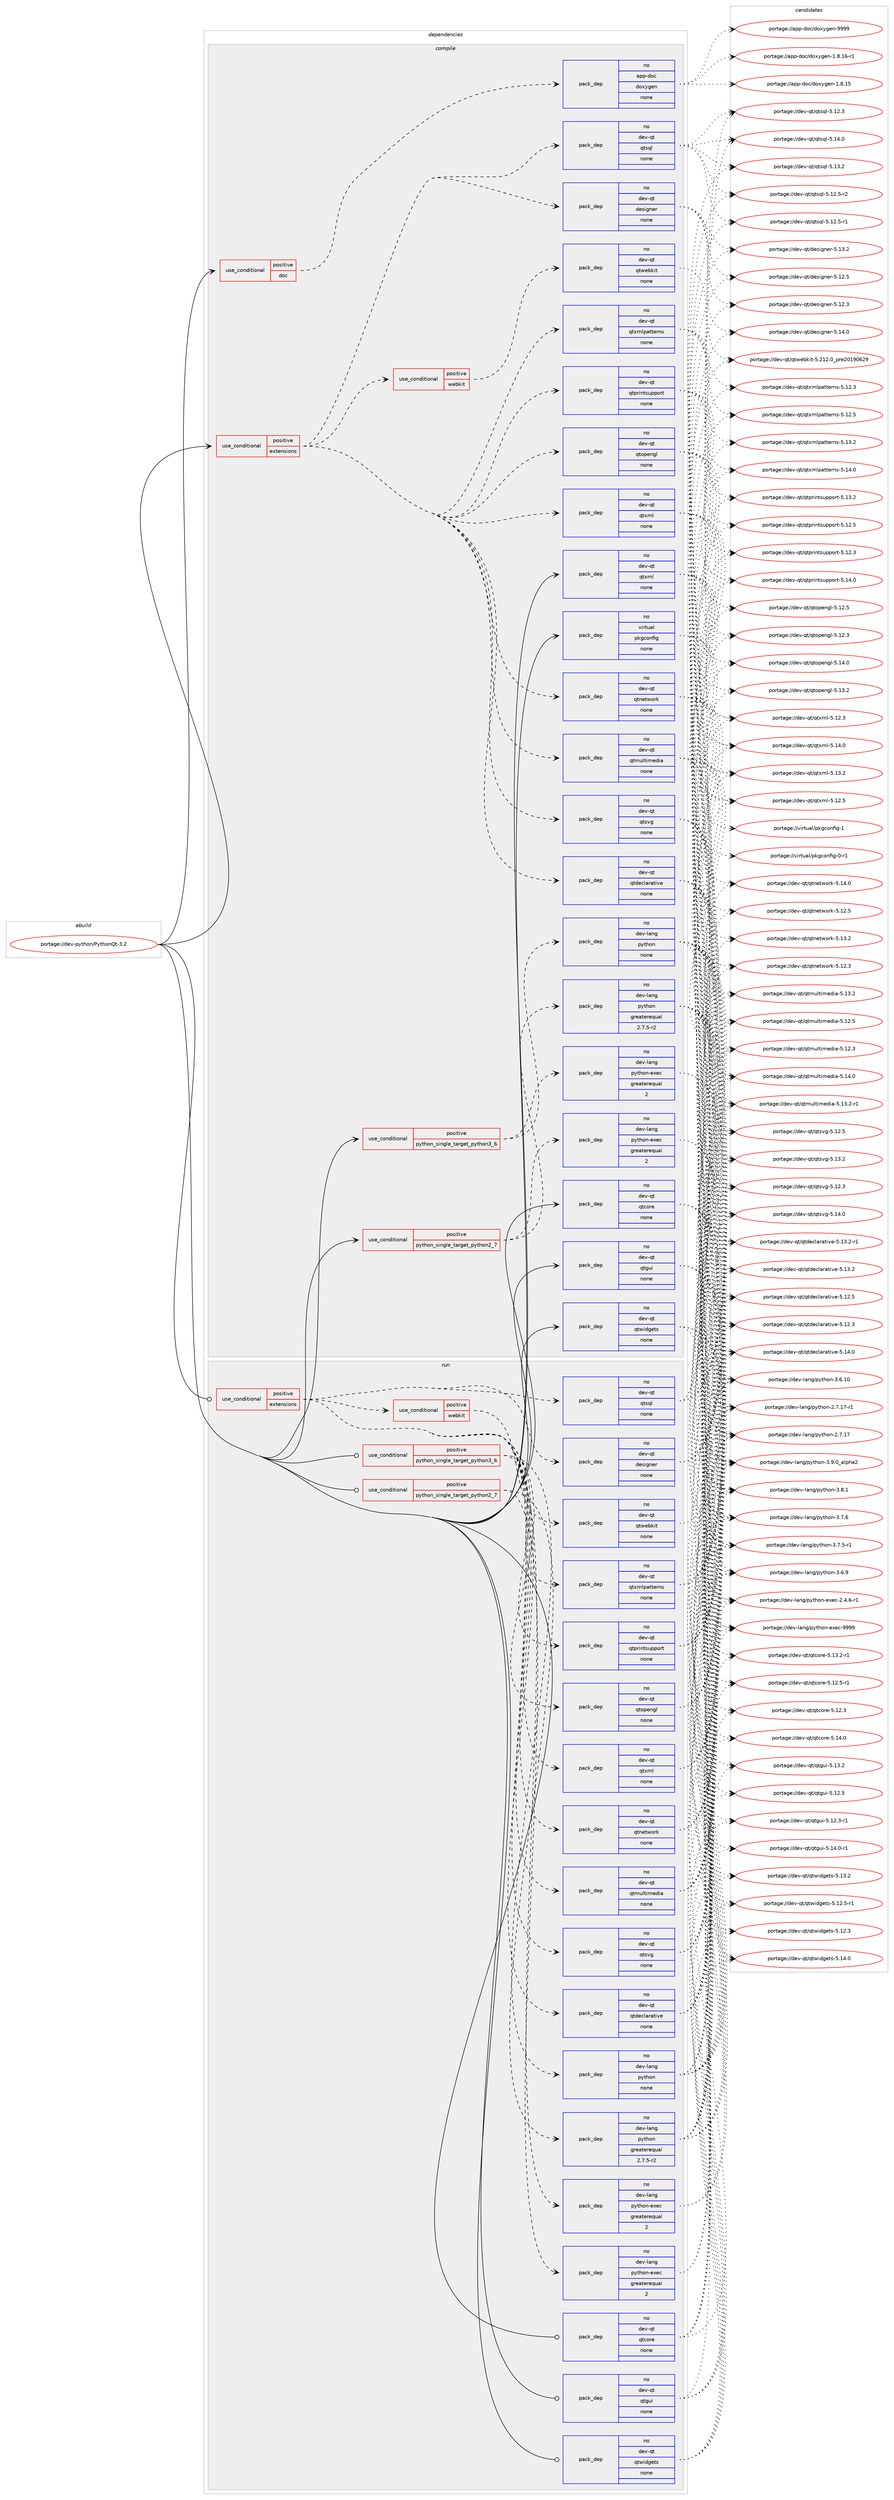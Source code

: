 digraph prolog {

# *************
# Graph options
# *************

newrank=true;
concentrate=true;
compound=true;
graph [rankdir=LR,fontname=Helvetica,fontsize=10,ranksep=1.5];#, ranksep=2.5, nodesep=0.2];
edge  [arrowhead=vee];
node  [fontname=Helvetica,fontsize=10];

# **********
# The ebuild
# **********

subgraph cluster_leftcol {
color=gray;
rank=same;
label=<<i>ebuild</i>>;
id [label="portage://dev-python/PythonQt-3.2", color=red, width=4, href="../dev-python/PythonQt-3.2.svg"];
}

# ****************
# The dependencies
# ****************

subgraph cluster_midcol {
color=gray;
label=<<i>dependencies</i>>;
subgraph cluster_compile {
fillcolor="#eeeeee";
style=filled;
label=<<i>compile</i>>;
subgraph cond119326 {
dependency472712 [label=<<TABLE BORDER="0" CELLBORDER="1" CELLSPACING="0" CELLPADDING="4"><TR><TD ROWSPAN="3" CELLPADDING="10">use_conditional</TD></TR><TR><TD>positive</TD></TR><TR><TD>doc</TD></TR></TABLE>>, shape=none, color=red];
subgraph pack348369 {
dependency472713 [label=<<TABLE BORDER="0" CELLBORDER="1" CELLSPACING="0" CELLPADDING="4" WIDTH="220"><TR><TD ROWSPAN="6" CELLPADDING="30">pack_dep</TD></TR><TR><TD WIDTH="110">no</TD></TR><TR><TD>app-doc</TD></TR><TR><TD>doxygen</TD></TR><TR><TD>none</TD></TR><TR><TD></TD></TR></TABLE>>, shape=none, color=blue];
}
dependency472712:e -> dependency472713:w [weight=20,style="dashed",arrowhead="vee"];
}
id:e -> dependency472712:w [weight=20,style="solid",arrowhead="vee"];
subgraph cond119327 {
dependency472714 [label=<<TABLE BORDER="0" CELLBORDER="1" CELLSPACING="0" CELLPADDING="4"><TR><TD ROWSPAN="3" CELLPADDING="10">use_conditional</TD></TR><TR><TD>positive</TD></TR><TR><TD>extensions</TD></TR></TABLE>>, shape=none, color=red];
subgraph pack348370 {
dependency472715 [label=<<TABLE BORDER="0" CELLBORDER="1" CELLSPACING="0" CELLPADDING="4" WIDTH="220"><TR><TD ROWSPAN="6" CELLPADDING="30">pack_dep</TD></TR><TR><TD WIDTH="110">no</TD></TR><TR><TD>dev-qt</TD></TR><TR><TD>designer</TD></TR><TR><TD>none</TD></TR><TR><TD></TD></TR></TABLE>>, shape=none, color=blue];
}
dependency472714:e -> dependency472715:w [weight=20,style="dashed",arrowhead="vee"];
subgraph pack348371 {
dependency472716 [label=<<TABLE BORDER="0" CELLBORDER="1" CELLSPACING="0" CELLPADDING="4" WIDTH="220"><TR><TD ROWSPAN="6" CELLPADDING="30">pack_dep</TD></TR><TR><TD WIDTH="110">no</TD></TR><TR><TD>dev-qt</TD></TR><TR><TD>qtdeclarative</TD></TR><TR><TD>none</TD></TR><TR><TD></TD></TR></TABLE>>, shape=none, color=blue];
}
dependency472714:e -> dependency472716:w [weight=20,style="dashed",arrowhead="vee"];
subgraph pack348372 {
dependency472717 [label=<<TABLE BORDER="0" CELLBORDER="1" CELLSPACING="0" CELLPADDING="4" WIDTH="220"><TR><TD ROWSPAN="6" CELLPADDING="30">pack_dep</TD></TR><TR><TD WIDTH="110">no</TD></TR><TR><TD>dev-qt</TD></TR><TR><TD>qtmultimedia</TD></TR><TR><TD>none</TD></TR><TR><TD></TD></TR></TABLE>>, shape=none, color=blue];
}
dependency472714:e -> dependency472717:w [weight=20,style="dashed",arrowhead="vee"];
subgraph pack348373 {
dependency472718 [label=<<TABLE BORDER="0" CELLBORDER="1" CELLSPACING="0" CELLPADDING="4" WIDTH="220"><TR><TD ROWSPAN="6" CELLPADDING="30">pack_dep</TD></TR><TR><TD WIDTH="110">no</TD></TR><TR><TD>dev-qt</TD></TR><TR><TD>qtnetwork</TD></TR><TR><TD>none</TD></TR><TR><TD></TD></TR></TABLE>>, shape=none, color=blue];
}
dependency472714:e -> dependency472718:w [weight=20,style="dashed",arrowhead="vee"];
subgraph pack348374 {
dependency472719 [label=<<TABLE BORDER="0" CELLBORDER="1" CELLSPACING="0" CELLPADDING="4" WIDTH="220"><TR><TD ROWSPAN="6" CELLPADDING="30">pack_dep</TD></TR><TR><TD WIDTH="110">no</TD></TR><TR><TD>dev-qt</TD></TR><TR><TD>qtopengl</TD></TR><TR><TD>none</TD></TR><TR><TD></TD></TR></TABLE>>, shape=none, color=blue];
}
dependency472714:e -> dependency472719:w [weight=20,style="dashed",arrowhead="vee"];
subgraph pack348375 {
dependency472720 [label=<<TABLE BORDER="0" CELLBORDER="1" CELLSPACING="0" CELLPADDING="4" WIDTH="220"><TR><TD ROWSPAN="6" CELLPADDING="30">pack_dep</TD></TR><TR><TD WIDTH="110">no</TD></TR><TR><TD>dev-qt</TD></TR><TR><TD>qtprintsupport</TD></TR><TR><TD>none</TD></TR><TR><TD></TD></TR></TABLE>>, shape=none, color=blue];
}
dependency472714:e -> dependency472720:w [weight=20,style="dashed",arrowhead="vee"];
subgraph pack348376 {
dependency472721 [label=<<TABLE BORDER="0" CELLBORDER="1" CELLSPACING="0" CELLPADDING="4" WIDTH="220"><TR><TD ROWSPAN="6" CELLPADDING="30">pack_dep</TD></TR><TR><TD WIDTH="110">no</TD></TR><TR><TD>dev-qt</TD></TR><TR><TD>qtsql</TD></TR><TR><TD>none</TD></TR><TR><TD></TD></TR></TABLE>>, shape=none, color=blue];
}
dependency472714:e -> dependency472721:w [weight=20,style="dashed",arrowhead="vee"];
subgraph pack348377 {
dependency472722 [label=<<TABLE BORDER="0" CELLBORDER="1" CELLSPACING="0" CELLPADDING="4" WIDTH="220"><TR><TD ROWSPAN="6" CELLPADDING="30">pack_dep</TD></TR><TR><TD WIDTH="110">no</TD></TR><TR><TD>dev-qt</TD></TR><TR><TD>qtsvg</TD></TR><TR><TD>none</TD></TR><TR><TD></TD></TR></TABLE>>, shape=none, color=blue];
}
dependency472714:e -> dependency472722:w [weight=20,style="dashed",arrowhead="vee"];
subgraph pack348378 {
dependency472723 [label=<<TABLE BORDER="0" CELLBORDER="1" CELLSPACING="0" CELLPADDING="4" WIDTH="220"><TR><TD ROWSPAN="6" CELLPADDING="30">pack_dep</TD></TR><TR><TD WIDTH="110">no</TD></TR><TR><TD>dev-qt</TD></TR><TR><TD>qtxml</TD></TR><TR><TD>none</TD></TR><TR><TD></TD></TR></TABLE>>, shape=none, color=blue];
}
dependency472714:e -> dependency472723:w [weight=20,style="dashed",arrowhead="vee"];
subgraph pack348379 {
dependency472724 [label=<<TABLE BORDER="0" CELLBORDER="1" CELLSPACING="0" CELLPADDING="4" WIDTH="220"><TR><TD ROWSPAN="6" CELLPADDING="30">pack_dep</TD></TR><TR><TD WIDTH="110">no</TD></TR><TR><TD>dev-qt</TD></TR><TR><TD>qtxmlpatterns</TD></TR><TR><TD>none</TD></TR><TR><TD></TD></TR></TABLE>>, shape=none, color=blue];
}
dependency472714:e -> dependency472724:w [weight=20,style="dashed",arrowhead="vee"];
subgraph cond119328 {
dependency472725 [label=<<TABLE BORDER="0" CELLBORDER="1" CELLSPACING="0" CELLPADDING="4"><TR><TD ROWSPAN="3" CELLPADDING="10">use_conditional</TD></TR><TR><TD>positive</TD></TR><TR><TD>webkit</TD></TR></TABLE>>, shape=none, color=red];
subgraph pack348380 {
dependency472726 [label=<<TABLE BORDER="0" CELLBORDER="1" CELLSPACING="0" CELLPADDING="4" WIDTH="220"><TR><TD ROWSPAN="6" CELLPADDING="30">pack_dep</TD></TR><TR><TD WIDTH="110">no</TD></TR><TR><TD>dev-qt</TD></TR><TR><TD>qtwebkit</TD></TR><TR><TD>none</TD></TR><TR><TD></TD></TR></TABLE>>, shape=none, color=blue];
}
dependency472725:e -> dependency472726:w [weight=20,style="dashed",arrowhead="vee"];
}
dependency472714:e -> dependency472725:w [weight=20,style="dashed",arrowhead="vee"];
}
id:e -> dependency472714:w [weight=20,style="solid",arrowhead="vee"];
subgraph cond119329 {
dependency472727 [label=<<TABLE BORDER="0" CELLBORDER="1" CELLSPACING="0" CELLPADDING="4"><TR><TD ROWSPAN="3" CELLPADDING="10">use_conditional</TD></TR><TR><TD>positive</TD></TR><TR><TD>python_single_target_python2_7</TD></TR></TABLE>>, shape=none, color=red];
subgraph pack348381 {
dependency472728 [label=<<TABLE BORDER="0" CELLBORDER="1" CELLSPACING="0" CELLPADDING="4" WIDTH="220"><TR><TD ROWSPAN="6" CELLPADDING="30">pack_dep</TD></TR><TR><TD WIDTH="110">no</TD></TR><TR><TD>dev-lang</TD></TR><TR><TD>python</TD></TR><TR><TD>greaterequal</TD></TR><TR><TD>2.7.5-r2</TD></TR></TABLE>>, shape=none, color=blue];
}
dependency472727:e -> dependency472728:w [weight=20,style="dashed",arrowhead="vee"];
subgraph pack348382 {
dependency472729 [label=<<TABLE BORDER="0" CELLBORDER="1" CELLSPACING="0" CELLPADDING="4" WIDTH="220"><TR><TD ROWSPAN="6" CELLPADDING="30">pack_dep</TD></TR><TR><TD WIDTH="110">no</TD></TR><TR><TD>dev-lang</TD></TR><TR><TD>python-exec</TD></TR><TR><TD>greaterequal</TD></TR><TR><TD>2</TD></TR></TABLE>>, shape=none, color=blue];
}
dependency472727:e -> dependency472729:w [weight=20,style="dashed",arrowhead="vee"];
}
id:e -> dependency472727:w [weight=20,style="solid",arrowhead="vee"];
subgraph cond119330 {
dependency472730 [label=<<TABLE BORDER="0" CELLBORDER="1" CELLSPACING="0" CELLPADDING="4"><TR><TD ROWSPAN="3" CELLPADDING="10">use_conditional</TD></TR><TR><TD>positive</TD></TR><TR><TD>python_single_target_python3_6</TD></TR></TABLE>>, shape=none, color=red];
subgraph pack348383 {
dependency472731 [label=<<TABLE BORDER="0" CELLBORDER="1" CELLSPACING="0" CELLPADDING="4" WIDTH="220"><TR><TD ROWSPAN="6" CELLPADDING="30">pack_dep</TD></TR><TR><TD WIDTH="110">no</TD></TR><TR><TD>dev-lang</TD></TR><TR><TD>python</TD></TR><TR><TD>none</TD></TR><TR><TD></TD></TR></TABLE>>, shape=none, color=blue];
}
dependency472730:e -> dependency472731:w [weight=20,style="dashed",arrowhead="vee"];
subgraph pack348384 {
dependency472732 [label=<<TABLE BORDER="0" CELLBORDER="1" CELLSPACING="0" CELLPADDING="4" WIDTH="220"><TR><TD ROWSPAN="6" CELLPADDING="30">pack_dep</TD></TR><TR><TD WIDTH="110">no</TD></TR><TR><TD>dev-lang</TD></TR><TR><TD>python-exec</TD></TR><TR><TD>greaterequal</TD></TR><TR><TD>2</TD></TR></TABLE>>, shape=none, color=blue];
}
dependency472730:e -> dependency472732:w [weight=20,style="dashed",arrowhead="vee"];
}
id:e -> dependency472730:w [weight=20,style="solid",arrowhead="vee"];
subgraph pack348385 {
dependency472733 [label=<<TABLE BORDER="0" CELLBORDER="1" CELLSPACING="0" CELLPADDING="4" WIDTH="220"><TR><TD ROWSPAN="6" CELLPADDING="30">pack_dep</TD></TR><TR><TD WIDTH="110">no</TD></TR><TR><TD>dev-qt</TD></TR><TR><TD>qtcore</TD></TR><TR><TD>none</TD></TR><TR><TD></TD></TR></TABLE>>, shape=none, color=blue];
}
id:e -> dependency472733:w [weight=20,style="solid",arrowhead="vee"];
subgraph pack348386 {
dependency472734 [label=<<TABLE BORDER="0" CELLBORDER="1" CELLSPACING="0" CELLPADDING="4" WIDTH="220"><TR><TD ROWSPAN="6" CELLPADDING="30">pack_dep</TD></TR><TR><TD WIDTH="110">no</TD></TR><TR><TD>dev-qt</TD></TR><TR><TD>qtgui</TD></TR><TR><TD>none</TD></TR><TR><TD></TD></TR></TABLE>>, shape=none, color=blue];
}
id:e -> dependency472734:w [weight=20,style="solid",arrowhead="vee"];
subgraph pack348387 {
dependency472735 [label=<<TABLE BORDER="0" CELLBORDER="1" CELLSPACING="0" CELLPADDING="4" WIDTH="220"><TR><TD ROWSPAN="6" CELLPADDING="30">pack_dep</TD></TR><TR><TD WIDTH="110">no</TD></TR><TR><TD>dev-qt</TD></TR><TR><TD>qtwidgets</TD></TR><TR><TD>none</TD></TR><TR><TD></TD></TR></TABLE>>, shape=none, color=blue];
}
id:e -> dependency472735:w [weight=20,style="solid",arrowhead="vee"];
subgraph pack348388 {
dependency472736 [label=<<TABLE BORDER="0" CELLBORDER="1" CELLSPACING="0" CELLPADDING="4" WIDTH="220"><TR><TD ROWSPAN="6" CELLPADDING="30">pack_dep</TD></TR><TR><TD WIDTH="110">no</TD></TR><TR><TD>dev-qt</TD></TR><TR><TD>qtxml</TD></TR><TR><TD>none</TD></TR><TR><TD></TD></TR></TABLE>>, shape=none, color=blue];
}
id:e -> dependency472736:w [weight=20,style="solid",arrowhead="vee"];
subgraph pack348389 {
dependency472737 [label=<<TABLE BORDER="0" CELLBORDER="1" CELLSPACING="0" CELLPADDING="4" WIDTH="220"><TR><TD ROWSPAN="6" CELLPADDING="30">pack_dep</TD></TR><TR><TD WIDTH="110">no</TD></TR><TR><TD>virtual</TD></TR><TR><TD>pkgconfig</TD></TR><TR><TD>none</TD></TR><TR><TD></TD></TR></TABLE>>, shape=none, color=blue];
}
id:e -> dependency472737:w [weight=20,style="solid",arrowhead="vee"];
}
subgraph cluster_compileandrun {
fillcolor="#eeeeee";
style=filled;
label=<<i>compile and run</i>>;
}
subgraph cluster_run {
fillcolor="#eeeeee";
style=filled;
label=<<i>run</i>>;
subgraph cond119331 {
dependency472738 [label=<<TABLE BORDER="0" CELLBORDER="1" CELLSPACING="0" CELLPADDING="4"><TR><TD ROWSPAN="3" CELLPADDING="10">use_conditional</TD></TR><TR><TD>positive</TD></TR><TR><TD>extensions</TD></TR></TABLE>>, shape=none, color=red];
subgraph pack348390 {
dependency472739 [label=<<TABLE BORDER="0" CELLBORDER="1" CELLSPACING="0" CELLPADDING="4" WIDTH="220"><TR><TD ROWSPAN="6" CELLPADDING="30">pack_dep</TD></TR><TR><TD WIDTH="110">no</TD></TR><TR><TD>dev-qt</TD></TR><TR><TD>designer</TD></TR><TR><TD>none</TD></TR><TR><TD></TD></TR></TABLE>>, shape=none, color=blue];
}
dependency472738:e -> dependency472739:w [weight=20,style="dashed",arrowhead="vee"];
subgraph pack348391 {
dependency472740 [label=<<TABLE BORDER="0" CELLBORDER="1" CELLSPACING="0" CELLPADDING="4" WIDTH="220"><TR><TD ROWSPAN="6" CELLPADDING="30">pack_dep</TD></TR><TR><TD WIDTH="110">no</TD></TR><TR><TD>dev-qt</TD></TR><TR><TD>qtdeclarative</TD></TR><TR><TD>none</TD></TR><TR><TD></TD></TR></TABLE>>, shape=none, color=blue];
}
dependency472738:e -> dependency472740:w [weight=20,style="dashed",arrowhead="vee"];
subgraph pack348392 {
dependency472741 [label=<<TABLE BORDER="0" CELLBORDER="1" CELLSPACING="0" CELLPADDING="4" WIDTH="220"><TR><TD ROWSPAN="6" CELLPADDING="30">pack_dep</TD></TR><TR><TD WIDTH="110">no</TD></TR><TR><TD>dev-qt</TD></TR><TR><TD>qtmultimedia</TD></TR><TR><TD>none</TD></TR><TR><TD></TD></TR></TABLE>>, shape=none, color=blue];
}
dependency472738:e -> dependency472741:w [weight=20,style="dashed",arrowhead="vee"];
subgraph pack348393 {
dependency472742 [label=<<TABLE BORDER="0" CELLBORDER="1" CELLSPACING="0" CELLPADDING="4" WIDTH="220"><TR><TD ROWSPAN="6" CELLPADDING="30">pack_dep</TD></TR><TR><TD WIDTH="110">no</TD></TR><TR><TD>dev-qt</TD></TR><TR><TD>qtnetwork</TD></TR><TR><TD>none</TD></TR><TR><TD></TD></TR></TABLE>>, shape=none, color=blue];
}
dependency472738:e -> dependency472742:w [weight=20,style="dashed",arrowhead="vee"];
subgraph pack348394 {
dependency472743 [label=<<TABLE BORDER="0" CELLBORDER="1" CELLSPACING="0" CELLPADDING="4" WIDTH="220"><TR><TD ROWSPAN="6" CELLPADDING="30">pack_dep</TD></TR><TR><TD WIDTH="110">no</TD></TR><TR><TD>dev-qt</TD></TR><TR><TD>qtopengl</TD></TR><TR><TD>none</TD></TR><TR><TD></TD></TR></TABLE>>, shape=none, color=blue];
}
dependency472738:e -> dependency472743:w [weight=20,style="dashed",arrowhead="vee"];
subgraph pack348395 {
dependency472744 [label=<<TABLE BORDER="0" CELLBORDER="1" CELLSPACING="0" CELLPADDING="4" WIDTH="220"><TR><TD ROWSPAN="6" CELLPADDING="30">pack_dep</TD></TR><TR><TD WIDTH="110">no</TD></TR><TR><TD>dev-qt</TD></TR><TR><TD>qtprintsupport</TD></TR><TR><TD>none</TD></TR><TR><TD></TD></TR></TABLE>>, shape=none, color=blue];
}
dependency472738:e -> dependency472744:w [weight=20,style="dashed",arrowhead="vee"];
subgraph pack348396 {
dependency472745 [label=<<TABLE BORDER="0" CELLBORDER="1" CELLSPACING="0" CELLPADDING="4" WIDTH="220"><TR><TD ROWSPAN="6" CELLPADDING="30">pack_dep</TD></TR><TR><TD WIDTH="110">no</TD></TR><TR><TD>dev-qt</TD></TR><TR><TD>qtsql</TD></TR><TR><TD>none</TD></TR><TR><TD></TD></TR></TABLE>>, shape=none, color=blue];
}
dependency472738:e -> dependency472745:w [weight=20,style="dashed",arrowhead="vee"];
subgraph pack348397 {
dependency472746 [label=<<TABLE BORDER="0" CELLBORDER="1" CELLSPACING="0" CELLPADDING="4" WIDTH="220"><TR><TD ROWSPAN="6" CELLPADDING="30">pack_dep</TD></TR><TR><TD WIDTH="110">no</TD></TR><TR><TD>dev-qt</TD></TR><TR><TD>qtsvg</TD></TR><TR><TD>none</TD></TR><TR><TD></TD></TR></TABLE>>, shape=none, color=blue];
}
dependency472738:e -> dependency472746:w [weight=20,style="dashed",arrowhead="vee"];
subgraph pack348398 {
dependency472747 [label=<<TABLE BORDER="0" CELLBORDER="1" CELLSPACING="0" CELLPADDING="4" WIDTH="220"><TR><TD ROWSPAN="6" CELLPADDING="30">pack_dep</TD></TR><TR><TD WIDTH="110">no</TD></TR><TR><TD>dev-qt</TD></TR><TR><TD>qtxml</TD></TR><TR><TD>none</TD></TR><TR><TD></TD></TR></TABLE>>, shape=none, color=blue];
}
dependency472738:e -> dependency472747:w [weight=20,style="dashed",arrowhead="vee"];
subgraph pack348399 {
dependency472748 [label=<<TABLE BORDER="0" CELLBORDER="1" CELLSPACING="0" CELLPADDING="4" WIDTH="220"><TR><TD ROWSPAN="6" CELLPADDING="30">pack_dep</TD></TR><TR><TD WIDTH="110">no</TD></TR><TR><TD>dev-qt</TD></TR><TR><TD>qtxmlpatterns</TD></TR><TR><TD>none</TD></TR><TR><TD></TD></TR></TABLE>>, shape=none, color=blue];
}
dependency472738:e -> dependency472748:w [weight=20,style="dashed",arrowhead="vee"];
subgraph cond119332 {
dependency472749 [label=<<TABLE BORDER="0" CELLBORDER="1" CELLSPACING="0" CELLPADDING="4"><TR><TD ROWSPAN="3" CELLPADDING="10">use_conditional</TD></TR><TR><TD>positive</TD></TR><TR><TD>webkit</TD></TR></TABLE>>, shape=none, color=red];
subgraph pack348400 {
dependency472750 [label=<<TABLE BORDER="0" CELLBORDER="1" CELLSPACING="0" CELLPADDING="4" WIDTH="220"><TR><TD ROWSPAN="6" CELLPADDING="30">pack_dep</TD></TR><TR><TD WIDTH="110">no</TD></TR><TR><TD>dev-qt</TD></TR><TR><TD>qtwebkit</TD></TR><TR><TD>none</TD></TR><TR><TD></TD></TR></TABLE>>, shape=none, color=blue];
}
dependency472749:e -> dependency472750:w [weight=20,style="dashed",arrowhead="vee"];
}
dependency472738:e -> dependency472749:w [weight=20,style="dashed",arrowhead="vee"];
}
id:e -> dependency472738:w [weight=20,style="solid",arrowhead="odot"];
subgraph cond119333 {
dependency472751 [label=<<TABLE BORDER="0" CELLBORDER="1" CELLSPACING="0" CELLPADDING="4"><TR><TD ROWSPAN="3" CELLPADDING="10">use_conditional</TD></TR><TR><TD>positive</TD></TR><TR><TD>python_single_target_python2_7</TD></TR></TABLE>>, shape=none, color=red];
subgraph pack348401 {
dependency472752 [label=<<TABLE BORDER="0" CELLBORDER="1" CELLSPACING="0" CELLPADDING="4" WIDTH="220"><TR><TD ROWSPAN="6" CELLPADDING="30">pack_dep</TD></TR><TR><TD WIDTH="110">no</TD></TR><TR><TD>dev-lang</TD></TR><TR><TD>python</TD></TR><TR><TD>greaterequal</TD></TR><TR><TD>2.7.5-r2</TD></TR></TABLE>>, shape=none, color=blue];
}
dependency472751:e -> dependency472752:w [weight=20,style="dashed",arrowhead="vee"];
subgraph pack348402 {
dependency472753 [label=<<TABLE BORDER="0" CELLBORDER="1" CELLSPACING="0" CELLPADDING="4" WIDTH="220"><TR><TD ROWSPAN="6" CELLPADDING="30">pack_dep</TD></TR><TR><TD WIDTH="110">no</TD></TR><TR><TD>dev-lang</TD></TR><TR><TD>python-exec</TD></TR><TR><TD>greaterequal</TD></TR><TR><TD>2</TD></TR></TABLE>>, shape=none, color=blue];
}
dependency472751:e -> dependency472753:w [weight=20,style="dashed",arrowhead="vee"];
}
id:e -> dependency472751:w [weight=20,style="solid",arrowhead="odot"];
subgraph cond119334 {
dependency472754 [label=<<TABLE BORDER="0" CELLBORDER="1" CELLSPACING="0" CELLPADDING="4"><TR><TD ROWSPAN="3" CELLPADDING="10">use_conditional</TD></TR><TR><TD>positive</TD></TR><TR><TD>python_single_target_python3_6</TD></TR></TABLE>>, shape=none, color=red];
subgraph pack348403 {
dependency472755 [label=<<TABLE BORDER="0" CELLBORDER="1" CELLSPACING="0" CELLPADDING="4" WIDTH="220"><TR><TD ROWSPAN="6" CELLPADDING="30">pack_dep</TD></TR><TR><TD WIDTH="110">no</TD></TR><TR><TD>dev-lang</TD></TR><TR><TD>python</TD></TR><TR><TD>none</TD></TR><TR><TD></TD></TR></TABLE>>, shape=none, color=blue];
}
dependency472754:e -> dependency472755:w [weight=20,style="dashed",arrowhead="vee"];
subgraph pack348404 {
dependency472756 [label=<<TABLE BORDER="0" CELLBORDER="1" CELLSPACING="0" CELLPADDING="4" WIDTH="220"><TR><TD ROWSPAN="6" CELLPADDING="30">pack_dep</TD></TR><TR><TD WIDTH="110">no</TD></TR><TR><TD>dev-lang</TD></TR><TR><TD>python-exec</TD></TR><TR><TD>greaterequal</TD></TR><TR><TD>2</TD></TR></TABLE>>, shape=none, color=blue];
}
dependency472754:e -> dependency472756:w [weight=20,style="dashed",arrowhead="vee"];
}
id:e -> dependency472754:w [weight=20,style="solid",arrowhead="odot"];
subgraph pack348405 {
dependency472757 [label=<<TABLE BORDER="0" CELLBORDER="1" CELLSPACING="0" CELLPADDING="4" WIDTH="220"><TR><TD ROWSPAN="6" CELLPADDING="30">pack_dep</TD></TR><TR><TD WIDTH="110">no</TD></TR><TR><TD>dev-qt</TD></TR><TR><TD>qtcore</TD></TR><TR><TD>none</TD></TR><TR><TD></TD></TR></TABLE>>, shape=none, color=blue];
}
id:e -> dependency472757:w [weight=20,style="solid",arrowhead="odot"];
subgraph pack348406 {
dependency472758 [label=<<TABLE BORDER="0" CELLBORDER="1" CELLSPACING="0" CELLPADDING="4" WIDTH="220"><TR><TD ROWSPAN="6" CELLPADDING="30">pack_dep</TD></TR><TR><TD WIDTH="110">no</TD></TR><TR><TD>dev-qt</TD></TR><TR><TD>qtgui</TD></TR><TR><TD>none</TD></TR><TR><TD></TD></TR></TABLE>>, shape=none, color=blue];
}
id:e -> dependency472758:w [weight=20,style="solid",arrowhead="odot"];
subgraph pack348407 {
dependency472759 [label=<<TABLE BORDER="0" CELLBORDER="1" CELLSPACING="0" CELLPADDING="4" WIDTH="220"><TR><TD ROWSPAN="6" CELLPADDING="30">pack_dep</TD></TR><TR><TD WIDTH="110">no</TD></TR><TR><TD>dev-qt</TD></TR><TR><TD>qtwidgets</TD></TR><TR><TD>none</TD></TR><TR><TD></TD></TR></TABLE>>, shape=none, color=blue];
}
id:e -> dependency472759:w [weight=20,style="solid",arrowhead="odot"];
}
}

# **************
# The candidates
# **************

subgraph cluster_choices {
rank=same;
color=gray;
label=<<i>candidates</i>>;

subgraph choice348369 {
color=black;
nodesep=1;
choice971121124510011199471001111201211031011104557575757 [label="portage://app-doc/doxygen-9999", color=red, width=4,href="../app-doc/doxygen-9999.svg"];
choice97112112451001119947100111120121103101110454946564649544511449 [label="portage://app-doc/doxygen-1.8.16-r1", color=red, width=4,href="../app-doc/doxygen-1.8.16-r1.svg"];
choice9711211245100111994710011112012110310111045494656464953 [label="portage://app-doc/doxygen-1.8.15", color=red, width=4,href="../app-doc/doxygen-1.8.15.svg"];
dependency472713:e -> choice971121124510011199471001111201211031011104557575757:w [style=dotted,weight="100"];
dependency472713:e -> choice97112112451001119947100111120121103101110454946564649544511449:w [style=dotted,weight="100"];
dependency472713:e -> choice9711211245100111994710011112012110310111045494656464953:w [style=dotted,weight="100"];
}
subgraph choice348370 {
color=black;
nodesep=1;
choice100101118451131164710010111510510311010111445534649524648 [label="portage://dev-qt/designer-5.14.0", color=red, width=4,href="../dev-qt/designer-5.14.0.svg"];
choice100101118451131164710010111510510311010111445534649514650 [label="portage://dev-qt/designer-5.13.2", color=red, width=4,href="../dev-qt/designer-5.13.2.svg"];
choice100101118451131164710010111510510311010111445534649504653 [label="portage://dev-qt/designer-5.12.5", color=red, width=4,href="../dev-qt/designer-5.12.5.svg"];
choice100101118451131164710010111510510311010111445534649504651 [label="portage://dev-qt/designer-5.12.3", color=red, width=4,href="../dev-qt/designer-5.12.3.svg"];
dependency472715:e -> choice100101118451131164710010111510510311010111445534649524648:w [style=dotted,weight="100"];
dependency472715:e -> choice100101118451131164710010111510510311010111445534649514650:w [style=dotted,weight="100"];
dependency472715:e -> choice100101118451131164710010111510510311010111445534649504653:w [style=dotted,weight="100"];
dependency472715:e -> choice100101118451131164710010111510510311010111445534649504651:w [style=dotted,weight="100"];
}
subgraph choice348371 {
color=black;
nodesep=1;
choice100101118451131164711311610010199108971149711610511810145534649524648 [label="portage://dev-qt/qtdeclarative-5.14.0", color=red, width=4,href="../dev-qt/qtdeclarative-5.14.0.svg"];
choice1001011184511311647113116100101991089711497116105118101455346495146504511449 [label="portage://dev-qt/qtdeclarative-5.13.2-r1", color=red, width=4,href="../dev-qt/qtdeclarative-5.13.2-r1.svg"];
choice100101118451131164711311610010199108971149711610511810145534649514650 [label="portage://dev-qt/qtdeclarative-5.13.2", color=red, width=4,href="../dev-qt/qtdeclarative-5.13.2.svg"];
choice100101118451131164711311610010199108971149711610511810145534649504653 [label="portage://dev-qt/qtdeclarative-5.12.5", color=red, width=4,href="../dev-qt/qtdeclarative-5.12.5.svg"];
choice100101118451131164711311610010199108971149711610511810145534649504651 [label="portage://dev-qt/qtdeclarative-5.12.3", color=red, width=4,href="../dev-qt/qtdeclarative-5.12.3.svg"];
dependency472716:e -> choice100101118451131164711311610010199108971149711610511810145534649524648:w [style=dotted,weight="100"];
dependency472716:e -> choice1001011184511311647113116100101991089711497116105118101455346495146504511449:w [style=dotted,weight="100"];
dependency472716:e -> choice100101118451131164711311610010199108971149711610511810145534649514650:w [style=dotted,weight="100"];
dependency472716:e -> choice100101118451131164711311610010199108971149711610511810145534649504653:w [style=dotted,weight="100"];
dependency472716:e -> choice100101118451131164711311610010199108971149711610511810145534649504651:w [style=dotted,weight="100"];
}
subgraph choice348372 {
color=black;
nodesep=1;
choice10010111845113116471131161091171081161051091011001059745534649524648 [label="portage://dev-qt/qtmultimedia-5.14.0", color=red, width=4,href="../dev-qt/qtmultimedia-5.14.0.svg"];
choice100101118451131164711311610911710811610510910110010597455346495146504511449 [label="portage://dev-qt/qtmultimedia-5.13.2-r1", color=red, width=4,href="../dev-qt/qtmultimedia-5.13.2-r1.svg"];
choice10010111845113116471131161091171081161051091011001059745534649514650 [label="portage://dev-qt/qtmultimedia-5.13.2", color=red, width=4,href="../dev-qt/qtmultimedia-5.13.2.svg"];
choice10010111845113116471131161091171081161051091011001059745534649504653 [label="portage://dev-qt/qtmultimedia-5.12.5", color=red, width=4,href="../dev-qt/qtmultimedia-5.12.5.svg"];
choice10010111845113116471131161091171081161051091011001059745534649504651 [label="portage://dev-qt/qtmultimedia-5.12.3", color=red, width=4,href="../dev-qt/qtmultimedia-5.12.3.svg"];
dependency472717:e -> choice10010111845113116471131161091171081161051091011001059745534649524648:w [style=dotted,weight="100"];
dependency472717:e -> choice100101118451131164711311610911710811610510910110010597455346495146504511449:w [style=dotted,weight="100"];
dependency472717:e -> choice10010111845113116471131161091171081161051091011001059745534649514650:w [style=dotted,weight="100"];
dependency472717:e -> choice10010111845113116471131161091171081161051091011001059745534649504653:w [style=dotted,weight="100"];
dependency472717:e -> choice10010111845113116471131161091171081161051091011001059745534649504651:w [style=dotted,weight="100"];
}
subgraph choice348373 {
color=black;
nodesep=1;
choice100101118451131164711311611010111611911111410745534649524648 [label="portage://dev-qt/qtnetwork-5.14.0", color=red, width=4,href="../dev-qt/qtnetwork-5.14.0.svg"];
choice100101118451131164711311611010111611911111410745534649514650 [label="portage://dev-qt/qtnetwork-5.13.2", color=red, width=4,href="../dev-qt/qtnetwork-5.13.2.svg"];
choice100101118451131164711311611010111611911111410745534649504653 [label="portage://dev-qt/qtnetwork-5.12.5", color=red, width=4,href="../dev-qt/qtnetwork-5.12.5.svg"];
choice100101118451131164711311611010111611911111410745534649504651 [label="portage://dev-qt/qtnetwork-5.12.3", color=red, width=4,href="../dev-qt/qtnetwork-5.12.3.svg"];
dependency472718:e -> choice100101118451131164711311611010111611911111410745534649524648:w [style=dotted,weight="100"];
dependency472718:e -> choice100101118451131164711311611010111611911111410745534649514650:w [style=dotted,weight="100"];
dependency472718:e -> choice100101118451131164711311611010111611911111410745534649504653:w [style=dotted,weight="100"];
dependency472718:e -> choice100101118451131164711311611010111611911111410745534649504651:w [style=dotted,weight="100"];
}
subgraph choice348374 {
color=black;
nodesep=1;
choice100101118451131164711311611111210111010310845534649524648 [label="portage://dev-qt/qtopengl-5.14.0", color=red, width=4,href="../dev-qt/qtopengl-5.14.0.svg"];
choice100101118451131164711311611111210111010310845534649514650 [label="portage://dev-qt/qtopengl-5.13.2", color=red, width=4,href="../dev-qt/qtopengl-5.13.2.svg"];
choice100101118451131164711311611111210111010310845534649504653 [label="portage://dev-qt/qtopengl-5.12.5", color=red, width=4,href="../dev-qt/qtopengl-5.12.5.svg"];
choice100101118451131164711311611111210111010310845534649504651 [label="portage://dev-qt/qtopengl-5.12.3", color=red, width=4,href="../dev-qt/qtopengl-5.12.3.svg"];
dependency472719:e -> choice100101118451131164711311611111210111010310845534649524648:w [style=dotted,weight="100"];
dependency472719:e -> choice100101118451131164711311611111210111010310845534649514650:w [style=dotted,weight="100"];
dependency472719:e -> choice100101118451131164711311611111210111010310845534649504653:w [style=dotted,weight="100"];
dependency472719:e -> choice100101118451131164711311611111210111010310845534649504651:w [style=dotted,weight="100"];
}
subgraph choice348375 {
color=black;
nodesep=1;
choice100101118451131164711311611211410511011611511711211211111411645534649524648 [label="portage://dev-qt/qtprintsupport-5.14.0", color=red, width=4,href="../dev-qt/qtprintsupport-5.14.0.svg"];
choice100101118451131164711311611211410511011611511711211211111411645534649514650 [label="portage://dev-qt/qtprintsupport-5.13.2", color=red, width=4,href="../dev-qt/qtprintsupport-5.13.2.svg"];
choice100101118451131164711311611211410511011611511711211211111411645534649504653 [label="portage://dev-qt/qtprintsupport-5.12.5", color=red, width=4,href="../dev-qt/qtprintsupport-5.12.5.svg"];
choice100101118451131164711311611211410511011611511711211211111411645534649504651 [label="portage://dev-qt/qtprintsupport-5.12.3", color=red, width=4,href="../dev-qt/qtprintsupport-5.12.3.svg"];
dependency472720:e -> choice100101118451131164711311611211410511011611511711211211111411645534649524648:w [style=dotted,weight="100"];
dependency472720:e -> choice100101118451131164711311611211410511011611511711211211111411645534649514650:w [style=dotted,weight="100"];
dependency472720:e -> choice100101118451131164711311611211410511011611511711211211111411645534649504653:w [style=dotted,weight="100"];
dependency472720:e -> choice100101118451131164711311611211410511011611511711211211111411645534649504651:w [style=dotted,weight="100"];
}
subgraph choice348376 {
color=black;
nodesep=1;
choice100101118451131164711311611511310845534649524648 [label="portage://dev-qt/qtsql-5.14.0", color=red, width=4,href="../dev-qt/qtsql-5.14.0.svg"];
choice100101118451131164711311611511310845534649514650 [label="portage://dev-qt/qtsql-5.13.2", color=red, width=4,href="../dev-qt/qtsql-5.13.2.svg"];
choice1001011184511311647113116115113108455346495046534511450 [label="portage://dev-qt/qtsql-5.12.5-r2", color=red, width=4,href="../dev-qt/qtsql-5.12.5-r2.svg"];
choice1001011184511311647113116115113108455346495046534511449 [label="portage://dev-qt/qtsql-5.12.5-r1", color=red, width=4,href="../dev-qt/qtsql-5.12.5-r1.svg"];
choice100101118451131164711311611511310845534649504651 [label="portage://dev-qt/qtsql-5.12.3", color=red, width=4,href="../dev-qt/qtsql-5.12.3.svg"];
dependency472721:e -> choice100101118451131164711311611511310845534649524648:w [style=dotted,weight="100"];
dependency472721:e -> choice100101118451131164711311611511310845534649514650:w [style=dotted,weight="100"];
dependency472721:e -> choice1001011184511311647113116115113108455346495046534511450:w [style=dotted,weight="100"];
dependency472721:e -> choice1001011184511311647113116115113108455346495046534511449:w [style=dotted,weight="100"];
dependency472721:e -> choice100101118451131164711311611511310845534649504651:w [style=dotted,weight="100"];
}
subgraph choice348377 {
color=black;
nodesep=1;
choice100101118451131164711311611511810345534649524648 [label="portage://dev-qt/qtsvg-5.14.0", color=red, width=4,href="../dev-qt/qtsvg-5.14.0.svg"];
choice100101118451131164711311611511810345534649514650 [label="portage://dev-qt/qtsvg-5.13.2", color=red, width=4,href="../dev-qt/qtsvg-5.13.2.svg"];
choice100101118451131164711311611511810345534649504653 [label="portage://dev-qt/qtsvg-5.12.5", color=red, width=4,href="../dev-qt/qtsvg-5.12.5.svg"];
choice100101118451131164711311611511810345534649504651 [label="portage://dev-qt/qtsvg-5.12.3", color=red, width=4,href="../dev-qt/qtsvg-5.12.3.svg"];
dependency472722:e -> choice100101118451131164711311611511810345534649524648:w [style=dotted,weight="100"];
dependency472722:e -> choice100101118451131164711311611511810345534649514650:w [style=dotted,weight="100"];
dependency472722:e -> choice100101118451131164711311611511810345534649504653:w [style=dotted,weight="100"];
dependency472722:e -> choice100101118451131164711311611511810345534649504651:w [style=dotted,weight="100"];
}
subgraph choice348378 {
color=black;
nodesep=1;
choice100101118451131164711311612010910845534649524648 [label="portage://dev-qt/qtxml-5.14.0", color=red, width=4,href="../dev-qt/qtxml-5.14.0.svg"];
choice100101118451131164711311612010910845534649514650 [label="portage://dev-qt/qtxml-5.13.2", color=red, width=4,href="../dev-qt/qtxml-5.13.2.svg"];
choice100101118451131164711311612010910845534649504653 [label="portage://dev-qt/qtxml-5.12.5", color=red, width=4,href="../dev-qt/qtxml-5.12.5.svg"];
choice100101118451131164711311612010910845534649504651 [label="portage://dev-qt/qtxml-5.12.3", color=red, width=4,href="../dev-qt/qtxml-5.12.3.svg"];
dependency472723:e -> choice100101118451131164711311612010910845534649524648:w [style=dotted,weight="100"];
dependency472723:e -> choice100101118451131164711311612010910845534649514650:w [style=dotted,weight="100"];
dependency472723:e -> choice100101118451131164711311612010910845534649504653:w [style=dotted,weight="100"];
dependency472723:e -> choice100101118451131164711311612010910845534649504651:w [style=dotted,weight="100"];
}
subgraph choice348379 {
color=black;
nodesep=1;
choice10010111845113116471131161201091081129711611610111411011545534649524648 [label="portage://dev-qt/qtxmlpatterns-5.14.0", color=red, width=4,href="../dev-qt/qtxmlpatterns-5.14.0.svg"];
choice10010111845113116471131161201091081129711611610111411011545534649514650 [label="portage://dev-qt/qtxmlpatterns-5.13.2", color=red, width=4,href="../dev-qt/qtxmlpatterns-5.13.2.svg"];
choice10010111845113116471131161201091081129711611610111411011545534649504653 [label="portage://dev-qt/qtxmlpatterns-5.12.5", color=red, width=4,href="../dev-qt/qtxmlpatterns-5.12.5.svg"];
choice10010111845113116471131161201091081129711611610111411011545534649504651 [label="portage://dev-qt/qtxmlpatterns-5.12.3", color=red, width=4,href="../dev-qt/qtxmlpatterns-5.12.3.svg"];
dependency472724:e -> choice10010111845113116471131161201091081129711611610111411011545534649524648:w [style=dotted,weight="100"];
dependency472724:e -> choice10010111845113116471131161201091081129711611610111411011545534649514650:w [style=dotted,weight="100"];
dependency472724:e -> choice10010111845113116471131161201091081129711611610111411011545534649504653:w [style=dotted,weight="100"];
dependency472724:e -> choice10010111845113116471131161201091081129711611610111411011545534649504651:w [style=dotted,weight="100"];
}
subgraph choice348380 {
color=black;
nodesep=1;
choice1001011184511311647113116119101981071051164553465049504648951121141015048495748545057 [label="portage://dev-qt/qtwebkit-5.212.0_pre20190629", color=red, width=4,href="../dev-qt/qtwebkit-5.212.0_pre20190629.svg"];
dependency472726:e -> choice1001011184511311647113116119101981071051164553465049504648951121141015048495748545057:w [style=dotted,weight="100"];
}
subgraph choice348381 {
color=black;
nodesep=1;
choice10010111845108971101034711212111610411111045514657464895971081121049750 [label="portage://dev-lang/python-3.9.0_alpha2", color=red, width=4,href="../dev-lang/python-3.9.0_alpha2.svg"];
choice100101118451089711010347112121116104111110455146564649 [label="portage://dev-lang/python-3.8.1", color=red, width=4,href="../dev-lang/python-3.8.1.svg"];
choice100101118451089711010347112121116104111110455146554654 [label="portage://dev-lang/python-3.7.6", color=red, width=4,href="../dev-lang/python-3.7.6.svg"];
choice1001011184510897110103471121211161041111104551465546534511449 [label="portage://dev-lang/python-3.7.5-r1", color=red, width=4,href="../dev-lang/python-3.7.5-r1.svg"];
choice100101118451089711010347112121116104111110455146544657 [label="portage://dev-lang/python-3.6.9", color=red, width=4,href="../dev-lang/python-3.6.9.svg"];
choice10010111845108971101034711212111610411111045514654464948 [label="portage://dev-lang/python-3.6.10", color=red, width=4,href="../dev-lang/python-3.6.10.svg"];
choice100101118451089711010347112121116104111110455046554649554511449 [label="portage://dev-lang/python-2.7.17-r1", color=red, width=4,href="../dev-lang/python-2.7.17-r1.svg"];
choice10010111845108971101034711212111610411111045504655464955 [label="portage://dev-lang/python-2.7.17", color=red, width=4,href="../dev-lang/python-2.7.17.svg"];
dependency472728:e -> choice10010111845108971101034711212111610411111045514657464895971081121049750:w [style=dotted,weight="100"];
dependency472728:e -> choice100101118451089711010347112121116104111110455146564649:w [style=dotted,weight="100"];
dependency472728:e -> choice100101118451089711010347112121116104111110455146554654:w [style=dotted,weight="100"];
dependency472728:e -> choice1001011184510897110103471121211161041111104551465546534511449:w [style=dotted,weight="100"];
dependency472728:e -> choice100101118451089711010347112121116104111110455146544657:w [style=dotted,weight="100"];
dependency472728:e -> choice10010111845108971101034711212111610411111045514654464948:w [style=dotted,weight="100"];
dependency472728:e -> choice100101118451089711010347112121116104111110455046554649554511449:w [style=dotted,weight="100"];
dependency472728:e -> choice10010111845108971101034711212111610411111045504655464955:w [style=dotted,weight="100"];
}
subgraph choice348382 {
color=black;
nodesep=1;
choice10010111845108971101034711212111610411111045101120101994557575757 [label="portage://dev-lang/python-exec-9999", color=red, width=4,href="../dev-lang/python-exec-9999.svg"];
choice10010111845108971101034711212111610411111045101120101994550465246544511449 [label="portage://dev-lang/python-exec-2.4.6-r1", color=red, width=4,href="../dev-lang/python-exec-2.4.6-r1.svg"];
dependency472729:e -> choice10010111845108971101034711212111610411111045101120101994557575757:w [style=dotted,weight="100"];
dependency472729:e -> choice10010111845108971101034711212111610411111045101120101994550465246544511449:w [style=dotted,weight="100"];
}
subgraph choice348383 {
color=black;
nodesep=1;
choice10010111845108971101034711212111610411111045514657464895971081121049750 [label="portage://dev-lang/python-3.9.0_alpha2", color=red, width=4,href="../dev-lang/python-3.9.0_alpha2.svg"];
choice100101118451089711010347112121116104111110455146564649 [label="portage://dev-lang/python-3.8.1", color=red, width=4,href="../dev-lang/python-3.8.1.svg"];
choice100101118451089711010347112121116104111110455146554654 [label="portage://dev-lang/python-3.7.6", color=red, width=4,href="../dev-lang/python-3.7.6.svg"];
choice1001011184510897110103471121211161041111104551465546534511449 [label="portage://dev-lang/python-3.7.5-r1", color=red, width=4,href="../dev-lang/python-3.7.5-r1.svg"];
choice100101118451089711010347112121116104111110455146544657 [label="portage://dev-lang/python-3.6.9", color=red, width=4,href="../dev-lang/python-3.6.9.svg"];
choice10010111845108971101034711212111610411111045514654464948 [label="portage://dev-lang/python-3.6.10", color=red, width=4,href="../dev-lang/python-3.6.10.svg"];
choice100101118451089711010347112121116104111110455046554649554511449 [label="portage://dev-lang/python-2.7.17-r1", color=red, width=4,href="../dev-lang/python-2.7.17-r1.svg"];
choice10010111845108971101034711212111610411111045504655464955 [label="portage://dev-lang/python-2.7.17", color=red, width=4,href="../dev-lang/python-2.7.17.svg"];
dependency472731:e -> choice10010111845108971101034711212111610411111045514657464895971081121049750:w [style=dotted,weight="100"];
dependency472731:e -> choice100101118451089711010347112121116104111110455146564649:w [style=dotted,weight="100"];
dependency472731:e -> choice100101118451089711010347112121116104111110455146554654:w [style=dotted,weight="100"];
dependency472731:e -> choice1001011184510897110103471121211161041111104551465546534511449:w [style=dotted,weight="100"];
dependency472731:e -> choice100101118451089711010347112121116104111110455146544657:w [style=dotted,weight="100"];
dependency472731:e -> choice10010111845108971101034711212111610411111045514654464948:w [style=dotted,weight="100"];
dependency472731:e -> choice100101118451089711010347112121116104111110455046554649554511449:w [style=dotted,weight="100"];
dependency472731:e -> choice10010111845108971101034711212111610411111045504655464955:w [style=dotted,weight="100"];
}
subgraph choice348384 {
color=black;
nodesep=1;
choice10010111845108971101034711212111610411111045101120101994557575757 [label="portage://dev-lang/python-exec-9999", color=red, width=4,href="../dev-lang/python-exec-9999.svg"];
choice10010111845108971101034711212111610411111045101120101994550465246544511449 [label="portage://dev-lang/python-exec-2.4.6-r1", color=red, width=4,href="../dev-lang/python-exec-2.4.6-r1.svg"];
dependency472732:e -> choice10010111845108971101034711212111610411111045101120101994557575757:w [style=dotted,weight="100"];
dependency472732:e -> choice10010111845108971101034711212111610411111045101120101994550465246544511449:w [style=dotted,weight="100"];
}
subgraph choice348385 {
color=black;
nodesep=1;
choice10010111845113116471131169911111410145534649524648 [label="portage://dev-qt/qtcore-5.14.0", color=red, width=4,href="../dev-qt/qtcore-5.14.0.svg"];
choice100101118451131164711311699111114101455346495146504511449 [label="portage://dev-qt/qtcore-5.13.2-r1", color=red, width=4,href="../dev-qt/qtcore-5.13.2-r1.svg"];
choice100101118451131164711311699111114101455346495046534511449 [label="portage://dev-qt/qtcore-5.12.5-r1", color=red, width=4,href="../dev-qt/qtcore-5.12.5-r1.svg"];
choice10010111845113116471131169911111410145534649504651 [label="portage://dev-qt/qtcore-5.12.3", color=red, width=4,href="../dev-qt/qtcore-5.12.3.svg"];
dependency472733:e -> choice10010111845113116471131169911111410145534649524648:w [style=dotted,weight="100"];
dependency472733:e -> choice100101118451131164711311699111114101455346495146504511449:w [style=dotted,weight="100"];
dependency472733:e -> choice100101118451131164711311699111114101455346495046534511449:w [style=dotted,weight="100"];
dependency472733:e -> choice10010111845113116471131169911111410145534649504651:w [style=dotted,weight="100"];
}
subgraph choice348386 {
color=black;
nodesep=1;
choice1001011184511311647113116103117105455346495246484511449 [label="portage://dev-qt/qtgui-5.14.0-r1", color=red, width=4,href="../dev-qt/qtgui-5.14.0-r1.svg"];
choice100101118451131164711311610311710545534649514650 [label="portage://dev-qt/qtgui-5.13.2", color=red, width=4,href="../dev-qt/qtgui-5.13.2.svg"];
choice100101118451131164711311610311710545534649504653 [label="portage://dev-qt/qtgui-5.12.5", color=red, width=4,href="../dev-qt/qtgui-5.12.5.svg"];
choice1001011184511311647113116103117105455346495046514511449 [label="portage://dev-qt/qtgui-5.12.3-r1", color=red, width=4,href="../dev-qt/qtgui-5.12.3-r1.svg"];
dependency472734:e -> choice1001011184511311647113116103117105455346495246484511449:w [style=dotted,weight="100"];
dependency472734:e -> choice100101118451131164711311610311710545534649514650:w [style=dotted,weight="100"];
dependency472734:e -> choice100101118451131164711311610311710545534649504653:w [style=dotted,weight="100"];
dependency472734:e -> choice1001011184511311647113116103117105455346495046514511449:w [style=dotted,weight="100"];
}
subgraph choice348387 {
color=black;
nodesep=1;
choice100101118451131164711311611910510010310111611545534649524648 [label="portage://dev-qt/qtwidgets-5.14.0", color=red, width=4,href="../dev-qt/qtwidgets-5.14.0.svg"];
choice100101118451131164711311611910510010310111611545534649514650 [label="portage://dev-qt/qtwidgets-5.13.2", color=red, width=4,href="../dev-qt/qtwidgets-5.13.2.svg"];
choice1001011184511311647113116119105100103101116115455346495046534511449 [label="portage://dev-qt/qtwidgets-5.12.5-r1", color=red, width=4,href="../dev-qt/qtwidgets-5.12.5-r1.svg"];
choice100101118451131164711311611910510010310111611545534649504651 [label="portage://dev-qt/qtwidgets-5.12.3", color=red, width=4,href="../dev-qt/qtwidgets-5.12.3.svg"];
dependency472735:e -> choice100101118451131164711311611910510010310111611545534649524648:w [style=dotted,weight="100"];
dependency472735:e -> choice100101118451131164711311611910510010310111611545534649514650:w [style=dotted,weight="100"];
dependency472735:e -> choice1001011184511311647113116119105100103101116115455346495046534511449:w [style=dotted,weight="100"];
dependency472735:e -> choice100101118451131164711311611910510010310111611545534649504651:w [style=dotted,weight="100"];
}
subgraph choice348388 {
color=black;
nodesep=1;
choice100101118451131164711311612010910845534649524648 [label="portage://dev-qt/qtxml-5.14.0", color=red, width=4,href="../dev-qt/qtxml-5.14.0.svg"];
choice100101118451131164711311612010910845534649514650 [label="portage://dev-qt/qtxml-5.13.2", color=red, width=4,href="../dev-qt/qtxml-5.13.2.svg"];
choice100101118451131164711311612010910845534649504653 [label="portage://dev-qt/qtxml-5.12.5", color=red, width=4,href="../dev-qt/qtxml-5.12.5.svg"];
choice100101118451131164711311612010910845534649504651 [label="portage://dev-qt/qtxml-5.12.3", color=red, width=4,href="../dev-qt/qtxml-5.12.3.svg"];
dependency472736:e -> choice100101118451131164711311612010910845534649524648:w [style=dotted,weight="100"];
dependency472736:e -> choice100101118451131164711311612010910845534649514650:w [style=dotted,weight="100"];
dependency472736:e -> choice100101118451131164711311612010910845534649504653:w [style=dotted,weight="100"];
dependency472736:e -> choice100101118451131164711311612010910845534649504651:w [style=dotted,weight="100"];
}
subgraph choice348389 {
color=black;
nodesep=1;
choice1181051141161179710847112107103991111101021051034549 [label="portage://virtual/pkgconfig-1", color=red, width=4,href="../virtual/pkgconfig-1.svg"];
choice11810511411611797108471121071039911111010210510345484511449 [label="portage://virtual/pkgconfig-0-r1", color=red, width=4,href="../virtual/pkgconfig-0-r1.svg"];
dependency472737:e -> choice1181051141161179710847112107103991111101021051034549:w [style=dotted,weight="100"];
dependency472737:e -> choice11810511411611797108471121071039911111010210510345484511449:w [style=dotted,weight="100"];
}
subgraph choice348390 {
color=black;
nodesep=1;
choice100101118451131164710010111510510311010111445534649524648 [label="portage://dev-qt/designer-5.14.0", color=red, width=4,href="../dev-qt/designer-5.14.0.svg"];
choice100101118451131164710010111510510311010111445534649514650 [label="portage://dev-qt/designer-5.13.2", color=red, width=4,href="../dev-qt/designer-5.13.2.svg"];
choice100101118451131164710010111510510311010111445534649504653 [label="portage://dev-qt/designer-5.12.5", color=red, width=4,href="../dev-qt/designer-5.12.5.svg"];
choice100101118451131164710010111510510311010111445534649504651 [label="portage://dev-qt/designer-5.12.3", color=red, width=4,href="../dev-qt/designer-5.12.3.svg"];
dependency472739:e -> choice100101118451131164710010111510510311010111445534649524648:w [style=dotted,weight="100"];
dependency472739:e -> choice100101118451131164710010111510510311010111445534649514650:w [style=dotted,weight="100"];
dependency472739:e -> choice100101118451131164710010111510510311010111445534649504653:w [style=dotted,weight="100"];
dependency472739:e -> choice100101118451131164710010111510510311010111445534649504651:w [style=dotted,weight="100"];
}
subgraph choice348391 {
color=black;
nodesep=1;
choice100101118451131164711311610010199108971149711610511810145534649524648 [label="portage://dev-qt/qtdeclarative-5.14.0", color=red, width=4,href="../dev-qt/qtdeclarative-5.14.0.svg"];
choice1001011184511311647113116100101991089711497116105118101455346495146504511449 [label="portage://dev-qt/qtdeclarative-5.13.2-r1", color=red, width=4,href="../dev-qt/qtdeclarative-5.13.2-r1.svg"];
choice100101118451131164711311610010199108971149711610511810145534649514650 [label="portage://dev-qt/qtdeclarative-5.13.2", color=red, width=4,href="../dev-qt/qtdeclarative-5.13.2.svg"];
choice100101118451131164711311610010199108971149711610511810145534649504653 [label="portage://dev-qt/qtdeclarative-5.12.5", color=red, width=4,href="../dev-qt/qtdeclarative-5.12.5.svg"];
choice100101118451131164711311610010199108971149711610511810145534649504651 [label="portage://dev-qt/qtdeclarative-5.12.3", color=red, width=4,href="../dev-qt/qtdeclarative-5.12.3.svg"];
dependency472740:e -> choice100101118451131164711311610010199108971149711610511810145534649524648:w [style=dotted,weight="100"];
dependency472740:e -> choice1001011184511311647113116100101991089711497116105118101455346495146504511449:w [style=dotted,weight="100"];
dependency472740:e -> choice100101118451131164711311610010199108971149711610511810145534649514650:w [style=dotted,weight="100"];
dependency472740:e -> choice100101118451131164711311610010199108971149711610511810145534649504653:w [style=dotted,weight="100"];
dependency472740:e -> choice100101118451131164711311610010199108971149711610511810145534649504651:w [style=dotted,weight="100"];
}
subgraph choice348392 {
color=black;
nodesep=1;
choice10010111845113116471131161091171081161051091011001059745534649524648 [label="portage://dev-qt/qtmultimedia-5.14.0", color=red, width=4,href="../dev-qt/qtmultimedia-5.14.0.svg"];
choice100101118451131164711311610911710811610510910110010597455346495146504511449 [label="portage://dev-qt/qtmultimedia-5.13.2-r1", color=red, width=4,href="../dev-qt/qtmultimedia-5.13.2-r1.svg"];
choice10010111845113116471131161091171081161051091011001059745534649514650 [label="portage://dev-qt/qtmultimedia-5.13.2", color=red, width=4,href="../dev-qt/qtmultimedia-5.13.2.svg"];
choice10010111845113116471131161091171081161051091011001059745534649504653 [label="portage://dev-qt/qtmultimedia-5.12.5", color=red, width=4,href="../dev-qt/qtmultimedia-5.12.5.svg"];
choice10010111845113116471131161091171081161051091011001059745534649504651 [label="portage://dev-qt/qtmultimedia-5.12.3", color=red, width=4,href="../dev-qt/qtmultimedia-5.12.3.svg"];
dependency472741:e -> choice10010111845113116471131161091171081161051091011001059745534649524648:w [style=dotted,weight="100"];
dependency472741:e -> choice100101118451131164711311610911710811610510910110010597455346495146504511449:w [style=dotted,weight="100"];
dependency472741:e -> choice10010111845113116471131161091171081161051091011001059745534649514650:w [style=dotted,weight="100"];
dependency472741:e -> choice10010111845113116471131161091171081161051091011001059745534649504653:w [style=dotted,weight="100"];
dependency472741:e -> choice10010111845113116471131161091171081161051091011001059745534649504651:w [style=dotted,weight="100"];
}
subgraph choice348393 {
color=black;
nodesep=1;
choice100101118451131164711311611010111611911111410745534649524648 [label="portage://dev-qt/qtnetwork-5.14.0", color=red, width=4,href="../dev-qt/qtnetwork-5.14.0.svg"];
choice100101118451131164711311611010111611911111410745534649514650 [label="portage://dev-qt/qtnetwork-5.13.2", color=red, width=4,href="../dev-qt/qtnetwork-5.13.2.svg"];
choice100101118451131164711311611010111611911111410745534649504653 [label="portage://dev-qt/qtnetwork-5.12.5", color=red, width=4,href="../dev-qt/qtnetwork-5.12.5.svg"];
choice100101118451131164711311611010111611911111410745534649504651 [label="portage://dev-qt/qtnetwork-5.12.3", color=red, width=4,href="../dev-qt/qtnetwork-5.12.3.svg"];
dependency472742:e -> choice100101118451131164711311611010111611911111410745534649524648:w [style=dotted,weight="100"];
dependency472742:e -> choice100101118451131164711311611010111611911111410745534649514650:w [style=dotted,weight="100"];
dependency472742:e -> choice100101118451131164711311611010111611911111410745534649504653:w [style=dotted,weight="100"];
dependency472742:e -> choice100101118451131164711311611010111611911111410745534649504651:w [style=dotted,weight="100"];
}
subgraph choice348394 {
color=black;
nodesep=1;
choice100101118451131164711311611111210111010310845534649524648 [label="portage://dev-qt/qtopengl-5.14.0", color=red, width=4,href="../dev-qt/qtopengl-5.14.0.svg"];
choice100101118451131164711311611111210111010310845534649514650 [label="portage://dev-qt/qtopengl-5.13.2", color=red, width=4,href="../dev-qt/qtopengl-5.13.2.svg"];
choice100101118451131164711311611111210111010310845534649504653 [label="portage://dev-qt/qtopengl-5.12.5", color=red, width=4,href="../dev-qt/qtopengl-5.12.5.svg"];
choice100101118451131164711311611111210111010310845534649504651 [label="portage://dev-qt/qtopengl-5.12.3", color=red, width=4,href="../dev-qt/qtopengl-5.12.3.svg"];
dependency472743:e -> choice100101118451131164711311611111210111010310845534649524648:w [style=dotted,weight="100"];
dependency472743:e -> choice100101118451131164711311611111210111010310845534649514650:w [style=dotted,weight="100"];
dependency472743:e -> choice100101118451131164711311611111210111010310845534649504653:w [style=dotted,weight="100"];
dependency472743:e -> choice100101118451131164711311611111210111010310845534649504651:w [style=dotted,weight="100"];
}
subgraph choice348395 {
color=black;
nodesep=1;
choice100101118451131164711311611211410511011611511711211211111411645534649524648 [label="portage://dev-qt/qtprintsupport-5.14.0", color=red, width=4,href="../dev-qt/qtprintsupport-5.14.0.svg"];
choice100101118451131164711311611211410511011611511711211211111411645534649514650 [label="portage://dev-qt/qtprintsupport-5.13.2", color=red, width=4,href="../dev-qt/qtprintsupport-5.13.2.svg"];
choice100101118451131164711311611211410511011611511711211211111411645534649504653 [label="portage://dev-qt/qtprintsupport-5.12.5", color=red, width=4,href="../dev-qt/qtprintsupport-5.12.5.svg"];
choice100101118451131164711311611211410511011611511711211211111411645534649504651 [label="portage://dev-qt/qtprintsupport-5.12.3", color=red, width=4,href="../dev-qt/qtprintsupport-5.12.3.svg"];
dependency472744:e -> choice100101118451131164711311611211410511011611511711211211111411645534649524648:w [style=dotted,weight="100"];
dependency472744:e -> choice100101118451131164711311611211410511011611511711211211111411645534649514650:w [style=dotted,weight="100"];
dependency472744:e -> choice100101118451131164711311611211410511011611511711211211111411645534649504653:w [style=dotted,weight="100"];
dependency472744:e -> choice100101118451131164711311611211410511011611511711211211111411645534649504651:w [style=dotted,weight="100"];
}
subgraph choice348396 {
color=black;
nodesep=1;
choice100101118451131164711311611511310845534649524648 [label="portage://dev-qt/qtsql-5.14.0", color=red, width=4,href="../dev-qt/qtsql-5.14.0.svg"];
choice100101118451131164711311611511310845534649514650 [label="portage://dev-qt/qtsql-5.13.2", color=red, width=4,href="../dev-qt/qtsql-5.13.2.svg"];
choice1001011184511311647113116115113108455346495046534511450 [label="portage://dev-qt/qtsql-5.12.5-r2", color=red, width=4,href="../dev-qt/qtsql-5.12.5-r2.svg"];
choice1001011184511311647113116115113108455346495046534511449 [label="portage://dev-qt/qtsql-5.12.5-r1", color=red, width=4,href="../dev-qt/qtsql-5.12.5-r1.svg"];
choice100101118451131164711311611511310845534649504651 [label="portage://dev-qt/qtsql-5.12.3", color=red, width=4,href="../dev-qt/qtsql-5.12.3.svg"];
dependency472745:e -> choice100101118451131164711311611511310845534649524648:w [style=dotted,weight="100"];
dependency472745:e -> choice100101118451131164711311611511310845534649514650:w [style=dotted,weight="100"];
dependency472745:e -> choice1001011184511311647113116115113108455346495046534511450:w [style=dotted,weight="100"];
dependency472745:e -> choice1001011184511311647113116115113108455346495046534511449:w [style=dotted,weight="100"];
dependency472745:e -> choice100101118451131164711311611511310845534649504651:w [style=dotted,weight="100"];
}
subgraph choice348397 {
color=black;
nodesep=1;
choice100101118451131164711311611511810345534649524648 [label="portage://dev-qt/qtsvg-5.14.0", color=red, width=4,href="../dev-qt/qtsvg-5.14.0.svg"];
choice100101118451131164711311611511810345534649514650 [label="portage://dev-qt/qtsvg-5.13.2", color=red, width=4,href="../dev-qt/qtsvg-5.13.2.svg"];
choice100101118451131164711311611511810345534649504653 [label="portage://dev-qt/qtsvg-5.12.5", color=red, width=4,href="../dev-qt/qtsvg-5.12.5.svg"];
choice100101118451131164711311611511810345534649504651 [label="portage://dev-qt/qtsvg-5.12.3", color=red, width=4,href="../dev-qt/qtsvg-5.12.3.svg"];
dependency472746:e -> choice100101118451131164711311611511810345534649524648:w [style=dotted,weight="100"];
dependency472746:e -> choice100101118451131164711311611511810345534649514650:w [style=dotted,weight="100"];
dependency472746:e -> choice100101118451131164711311611511810345534649504653:w [style=dotted,weight="100"];
dependency472746:e -> choice100101118451131164711311611511810345534649504651:w [style=dotted,weight="100"];
}
subgraph choice348398 {
color=black;
nodesep=1;
choice100101118451131164711311612010910845534649524648 [label="portage://dev-qt/qtxml-5.14.0", color=red, width=4,href="../dev-qt/qtxml-5.14.0.svg"];
choice100101118451131164711311612010910845534649514650 [label="portage://dev-qt/qtxml-5.13.2", color=red, width=4,href="../dev-qt/qtxml-5.13.2.svg"];
choice100101118451131164711311612010910845534649504653 [label="portage://dev-qt/qtxml-5.12.5", color=red, width=4,href="../dev-qt/qtxml-5.12.5.svg"];
choice100101118451131164711311612010910845534649504651 [label="portage://dev-qt/qtxml-5.12.3", color=red, width=4,href="../dev-qt/qtxml-5.12.3.svg"];
dependency472747:e -> choice100101118451131164711311612010910845534649524648:w [style=dotted,weight="100"];
dependency472747:e -> choice100101118451131164711311612010910845534649514650:w [style=dotted,weight="100"];
dependency472747:e -> choice100101118451131164711311612010910845534649504653:w [style=dotted,weight="100"];
dependency472747:e -> choice100101118451131164711311612010910845534649504651:w [style=dotted,weight="100"];
}
subgraph choice348399 {
color=black;
nodesep=1;
choice10010111845113116471131161201091081129711611610111411011545534649524648 [label="portage://dev-qt/qtxmlpatterns-5.14.0", color=red, width=4,href="../dev-qt/qtxmlpatterns-5.14.0.svg"];
choice10010111845113116471131161201091081129711611610111411011545534649514650 [label="portage://dev-qt/qtxmlpatterns-5.13.2", color=red, width=4,href="../dev-qt/qtxmlpatterns-5.13.2.svg"];
choice10010111845113116471131161201091081129711611610111411011545534649504653 [label="portage://dev-qt/qtxmlpatterns-5.12.5", color=red, width=4,href="../dev-qt/qtxmlpatterns-5.12.5.svg"];
choice10010111845113116471131161201091081129711611610111411011545534649504651 [label="portage://dev-qt/qtxmlpatterns-5.12.3", color=red, width=4,href="../dev-qt/qtxmlpatterns-5.12.3.svg"];
dependency472748:e -> choice10010111845113116471131161201091081129711611610111411011545534649524648:w [style=dotted,weight="100"];
dependency472748:e -> choice10010111845113116471131161201091081129711611610111411011545534649514650:w [style=dotted,weight="100"];
dependency472748:e -> choice10010111845113116471131161201091081129711611610111411011545534649504653:w [style=dotted,weight="100"];
dependency472748:e -> choice10010111845113116471131161201091081129711611610111411011545534649504651:w [style=dotted,weight="100"];
}
subgraph choice348400 {
color=black;
nodesep=1;
choice1001011184511311647113116119101981071051164553465049504648951121141015048495748545057 [label="portage://dev-qt/qtwebkit-5.212.0_pre20190629", color=red, width=4,href="../dev-qt/qtwebkit-5.212.0_pre20190629.svg"];
dependency472750:e -> choice1001011184511311647113116119101981071051164553465049504648951121141015048495748545057:w [style=dotted,weight="100"];
}
subgraph choice348401 {
color=black;
nodesep=1;
choice10010111845108971101034711212111610411111045514657464895971081121049750 [label="portage://dev-lang/python-3.9.0_alpha2", color=red, width=4,href="../dev-lang/python-3.9.0_alpha2.svg"];
choice100101118451089711010347112121116104111110455146564649 [label="portage://dev-lang/python-3.8.1", color=red, width=4,href="../dev-lang/python-3.8.1.svg"];
choice100101118451089711010347112121116104111110455146554654 [label="portage://dev-lang/python-3.7.6", color=red, width=4,href="../dev-lang/python-3.7.6.svg"];
choice1001011184510897110103471121211161041111104551465546534511449 [label="portage://dev-lang/python-3.7.5-r1", color=red, width=4,href="../dev-lang/python-3.7.5-r1.svg"];
choice100101118451089711010347112121116104111110455146544657 [label="portage://dev-lang/python-3.6.9", color=red, width=4,href="../dev-lang/python-3.6.9.svg"];
choice10010111845108971101034711212111610411111045514654464948 [label="portage://dev-lang/python-3.6.10", color=red, width=4,href="../dev-lang/python-3.6.10.svg"];
choice100101118451089711010347112121116104111110455046554649554511449 [label="portage://dev-lang/python-2.7.17-r1", color=red, width=4,href="../dev-lang/python-2.7.17-r1.svg"];
choice10010111845108971101034711212111610411111045504655464955 [label="portage://dev-lang/python-2.7.17", color=red, width=4,href="../dev-lang/python-2.7.17.svg"];
dependency472752:e -> choice10010111845108971101034711212111610411111045514657464895971081121049750:w [style=dotted,weight="100"];
dependency472752:e -> choice100101118451089711010347112121116104111110455146564649:w [style=dotted,weight="100"];
dependency472752:e -> choice100101118451089711010347112121116104111110455146554654:w [style=dotted,weight="100"];
dependency472752:e -> choice1001011184510897110103471121211161041111104551465546534511449:w [style=dotted,weight="100"];
dependency472752:e -> choice100101118451089711010347112121116104111110455146544657:w [style=dotted,weight="100"];
dependency472752:e -> choice10010111845108971101034711212111610411111045514654464948:w [style=dotted,weight="100"];
dependency472752:e -> choice100101118451089711010347112121116104111110455046554649554511449:w [style=dotted,weight="100"];
dependency472752:e -> choice10010111845108971101034711212111610411111045504655464955:w [style=dotted,weight="100"];
}
subgraph choice348402 {
color=black;
nodesep=1;
choice10010111845108971101034711212111610411111045101120101994557575757 [label="portage://dev-lang/python-exec-9999", color=red, width=4,href="../dev-lang/python-exec-9999.svg"];
choice10010111845108971101034711212111610411111045101120101994550465246544511449 [label="portage://dev-lang/python-exec-2.4.6-r1", color=red, width=4,href="../dev-lang/python-exec-2.4.6-r1.svg"];
dependency472753:e -> choice10010111845108971101034711212111610411111045101120101994557575757:w [style=dotted,weight="100"];
dependency472753:e -> choice10010111845108971101034711212111610411111045101120101994550465246544511449:w [style=dotted,weight="100"];
}
subgraph choice348403 {
color=black;
nodesep=1;
choice10010111845108971101034711212111610411111045514657464895971081121049750 [label="portage://dev-lang/python-3.9.0_alpha2", color=red, width=4,href="../dev-lang/python-3.9.0_alpha2.svg"];
choice100101118451089711010347112121116104111110455146564649 [label="portage://dev-lang/python-3.8.1", color=red, width=4,href="../dev-lang/python-3.8.1.svg"];
choice100101118451089711010347112121116104111110455146554654 [label="portage://dev-lang/python-3.7.6", color=red, width=4,href="../dev-lang/python-3.7.6.svg"];
choice1001011184510897110103471121211161041111104551465546534511449 [label="portage://dev-lang/python-3.7.5-r1", color=red, width=4,href="../dev-lang/python-3.7.5-r1.svg"];
choice100101118451089711010347112121116104111110455146544657 [label="portage://dev-lang/python-3.6.9", color=red, width=4,href="../dev-lang/python-3.6.9.svg"];
choice10010111845108971101034711212111610411111045514654464948 [label="portage://dev-lang/python-3.6.10", color=red, width=4,href="../dev-lang/python-3.6.10.svg"];
choice100101118451089711010347112121116104111110455046554649554511449 [label="portage://dev-lang/python-2.7.17-r1", color=red, width=4,href="../dev-lang/python-2.7.17-r1.svg"];
choice10010111845108971101034711212111610411111045504655464955 [label="portage://dev-lang/python-2.7.17", color=red, width=4,href="../dev-lang/python-2.7.17.svg"];
dependency472755:e -> choice10010111845108971101034711212111610411111045514657464895971081121049750:w [style=dotted,weight="100"];
dependency472755:e -> choice100101118451089711010347112121116104111110455146564649:w [style=dotted,weight="100"];
dependency472755:e -> choice100101118451089711010347112121116104111110455146554654:w [style=dotted,weight="100"];
dependency472755:e -> choice1001011184510897110103471121211161041111104551465546534511449:w [style=dotted,weight="100"];
dependency472755:e -> choice100101118451089711010347112121116104111110455146544657:w [style=dotted,weight="100"];
dependency472755:e -> choice10010111845108971101034711212111610411111045514654464948:w [style=dotted,weight="100"];
dependency472755:e -> choice100101118451089711010347112121116104111110455046554649554511449:w [style=dotted,weight="100"];
dependency472755:e -> choice10010111845108971101034711212111610411111045504655464955:w [style=dotted,weight="100"];
}
subgraph choice348404 {
color=black;
nodesep=1;
choice10010111845108971101034711212111610411111045101120101994557575757 [label="portage://dev-lang/python-exec-9999", color=red, width=4,href="../dev-lang/python-exec-9999.svg"];
choice10010111845108971101034711212111610411111045101120101994550465246544511449 [label="portage://dev-lang/python-exec-2.4.6-r1", color=red, width=4,href="../dev-lang/python-exec-2.4.6-r1.svg"];
dependency472756:e -> choice10010111845108971101034711212111610411111045101120101994557575757:w [style=dotted,weight="100"];
dependency472756:e -> choice10010111845108971101034711212111610411111045101120101994550465246544511449:w [style=dotted,weight="100"];
}
subgraph choice348405 {
color=black;
nodesep=1;
choice10010111845113116471131169911111410145534649524648 [label="portage://dev-qt/qtcore-5.14.0", color=red, width=4,href="../dev-qt/qtcore-5.14.0.svg"];
choice100101118451131164711311699111114101455346495146504511449 [label="portage://dev-qt/qtcore-5.13.2-r1", color=red, width=4,href="../dev-qt/qtcore-5.13.2-r1.svg"];
choice100101118451131164711311699111114101455346495046534511449 [label="portage://dev-qt/qtcore-5.12.5-r1", color=red, width=4,href="../dev-qt/qtcore-5.12.5-r1.svg"];
choice10010111845113116471131169911111410145534649504651 [label="portage://dev-qt/qtcore-5.12.3", color=red, width=4,href="../dev-qt/qtcore-5.12.3.svg"];
dependency472757:e -> choice10010111845113116471131169911111410145534649524648:w [style=dotted,weight="100"];
dependency472757:e -> choice100101118451131164711311699111114101455346495146504511449:w [style=dotted,weight="100"];
dependency472757:e -> choice100101118451131164711311699111114101455346495046534511449:w [style=dotted,weight="100"];
dependency472757:e -> choice10010111845113116471131169911111410145534649504651:w [style=dotted,weight="100"];
}
subgraph choice348406 {
color=black;
nodesep=1;
choice1001011184511311647113116103117105455346495246484511449 [label="portage://dev-qt/qtgui-5.14.0-r1", color=red, width=4,href="../dev-qt/qtgui-5.14.0-r1.svg"];
choice100101118451131164711311610311710545534649514650 [label="portage://dev-qt/qtgui-5.13.2", color=red, width=4,href="../dev-qt/qtgui-5.13.2.svg"];
choice100101118451131164711311610311710545534649504653 [label="portage://dev-qt/qtgui-5.12.5", color=red, width=4,href="../dev-qt/qtgui-5.12.5.svg"];
choice1001011184511311647113116103117105455346495046514511449 [label="portage://dev-qt/qtgui-5.12.3-r1", color=red, width=4,href="../dev-qt/qtgui-5.12.3-r1.svg"];
dependency472758:e -> choice1001011184511311647113116103117105455346495246484511449:w [style=dotted,weight="100"];
dependency472758:e -> choice100101118451131164711311610311710545534649514650:w [style=dotted,weight="100"];
dependency472758:e -> choice100101118451131164711311610311710545534649504653:w [style=dotted,weight="100"];
dependency472758:e -> choice1001011184511311647113116103117105455346495046514511449:w [style=dotted,weight="100"];
}
subgraph choice348407 {
color=black;
nodesep=1;
choice100101118451131164711311611910510010310111611545534649524648 [label="portage://dev-qt/qtwidgets-5.14.0", color=red, width=4,href="../dev-qt/qtwidgets-5.14.0.svg"];
choice100101118451131164711311611910510010310111611545534649514650 [label="portage://dev-qt/qtwidgets-5.13.2", color=red, width=4,href="../dev-qt/qtwidgets-5.13.2.svg"];
choice1001011184511311647113116119105100103101116115455346495046534511449 [label="portage://dev-qt/qtwidgets-5.12.5-r1", color=red, width=4,href="../dev-qt/qtwidgets-5.12.5-r1.svg"];
choice100101118451131164711311611910510010310111611545534649504651 [label="portage://dev-qt/qtwidgets-5.12.3", color=red, width=4,href="../dev-qt/qtwidgets-5.12.3.svg"];
dependency472759:e -> choice100101118451131164711311611910510010310111611545534649524648:w [style=dotted,weight="100"];
dependency472759:e -> choice100101118451131164711311611910510010310111611545534649514650:w [style=dotted,weight="100"];
dependency472759:e -> choice1001011184511311647113116119105100103101116115455346495046534511449:w [style=dotted,weight="100"];
dependency472759:e -> choice100101118451131164711311611910510010310111611545534649504651:w [style=dotted,weight="100"];
}
}

}

